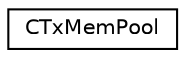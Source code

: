 digraph "Graphical Class Hierarchy"
{
 // LATEX_PDF_SIZE
  edge [fontname="Helvetica",fontsize="10",labelfontname="Helvetica",labelfontsize="10"];
  node [fontname="Helvetica",fontsize="10",shape=record];
  rankdir="LR";
  Node0 [label="CTxMemPool",height=0.2,width=0.4,color="black", fillcolor="white", style="filled",URL="$class_c_tx_mem_pool.html",tooltip=" "];
}
